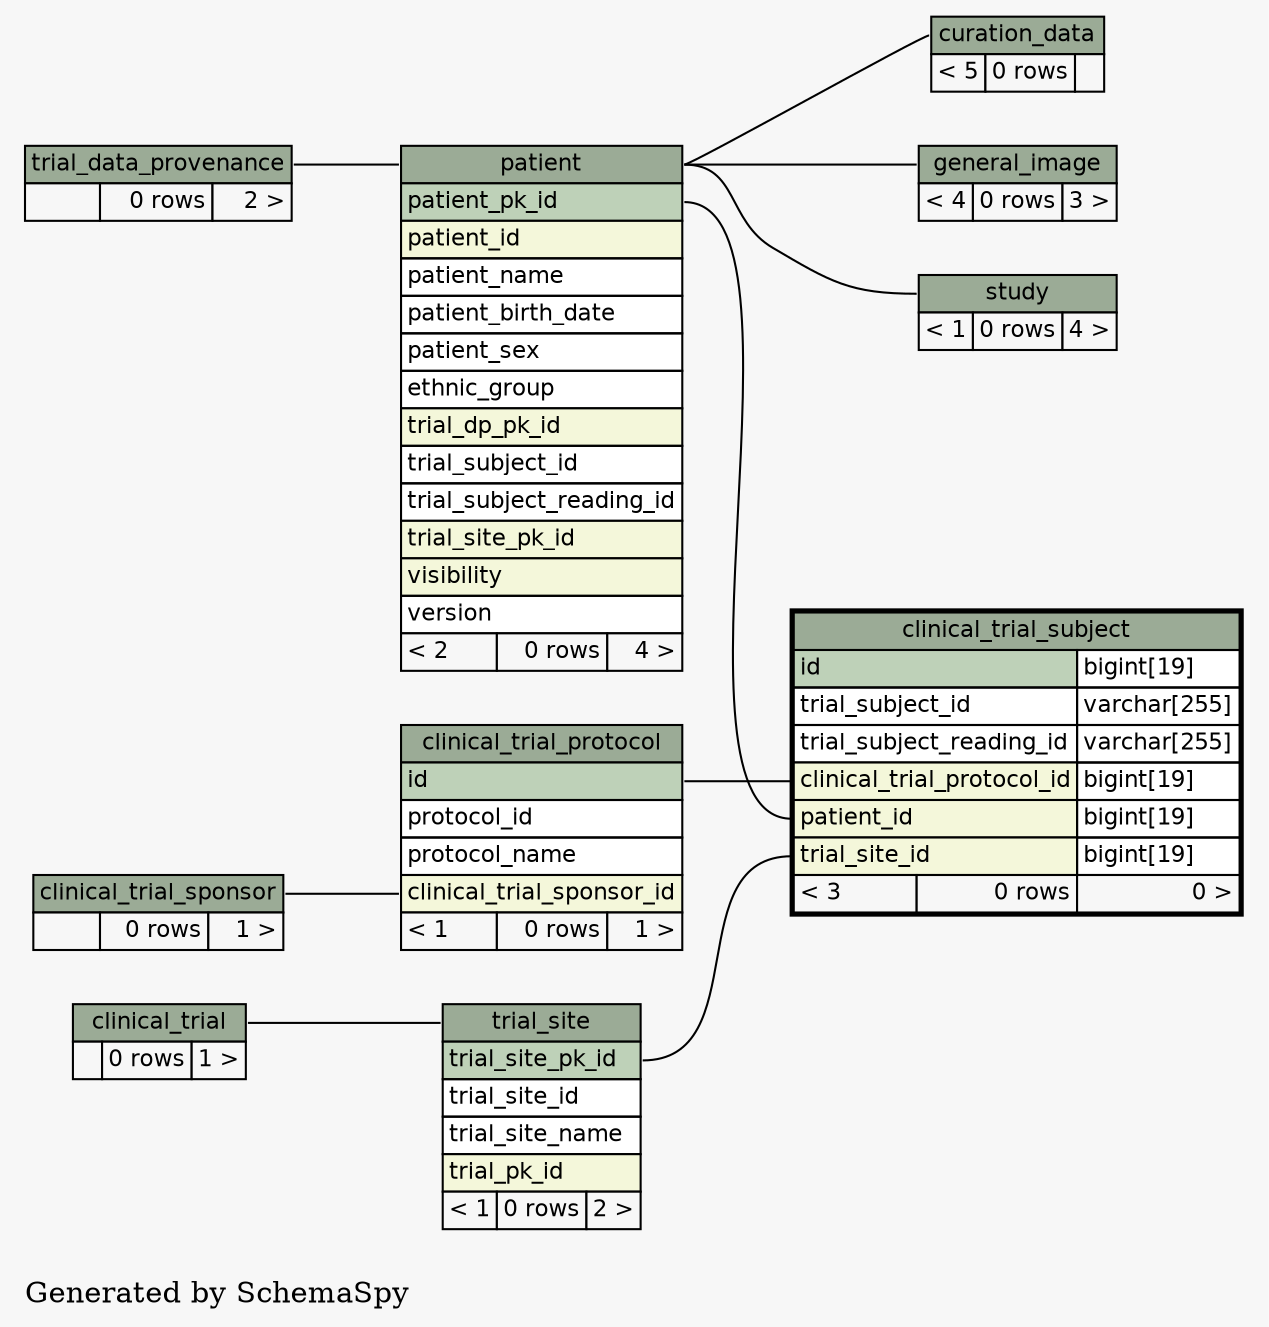 // dot 2.16.1 on Linux 2.6.25.6-27.fc8
digraph "twoDegreesRelationshipsGraph" {
  graph [
    rankdir="RL"
    bgcolor="#f7f7f7"
    label="\nGenerated by SchemaSpy"
    labeljust="l"
  ];
  node [
    fontname="Helvetica"
    fontsize="11"
    shape="plaintext"
  ];
  edge [
    arrowsize="0.8"
  ];
  "clinical_trial_protocol":"clinical_trial_sponsor_id":w -> "clinical_trial_sponsor":"clinical_trial_sponsor.heading":e [arrowtail=crowtee arrowhead=none];
  "clinical_trial_subject":"clinical_trial_protocol_id":w -> "clinical_trial_protocol":"id":e [arrowtail=crowtee arrowhead=none];
  "clinical_trial_subject":"patient_id":w -> "patient":"patient_pk_id":e [arrowtail=crowtee arrowhead=none];
  "clinical_trial_subject":"trial_site_id":w -> "trial_site":"trial_site_pk_id":e [arrowtail=crowtee arrowhead=none];
  "curation_data":"curation_data.heading":w -> "patient":"patient.heading":e [arrowtail=crowodot arrowhead=none];
  "general_image":"general_image.heading":w -> "patient":"patient.heading":e [arrowtail=crowodot arrowhead=none];
  "patient":"patient.heading":w -> "trial_data_provenance":"trial_data_provenance.heading":e [arrowtail=crowodot arrowhead=none];
  "study":"study.heading":w -> "patient":"patient.heading":e [arrowtail=crowodot arrowhead=none];
  "trial_site":"trial_site.heading":w -> "clinical_trial":"clinical_trial.heading":e [arrowtail=crowodot arrowhead=none];
  "clinical_trial" [
    label=<
    <TABLE BORDER="0" CELLBORDER="1" CELLSPACING="0" BGCOLOR="#ffffff">
      <TR><TD PORT="clinical_trial.heading" COLSPAN="3" BGCOLOR="#9bab96" ALIGN="CENTER">clinical_trial</TD></TR>
      <TR><TD ALIGN="LEFT" BGCOLOR="#f7f7f7">  </TD><TD ALIGN="RIGHT" BGCOLOR="#f7f7f7">0 rows</TD><TD ALIGN="RIGHT" BGCOLOR="#f7f7f7">1 &gt;</TD></TR>
    </TABLE>>
    URL="clinical_trial.html#graph"
    tooltip="clinical_trial"
  ];
  "clinical_trial_protocol" [
    label=<
    <TABLE BORDER="0" CELLBORDER="1" CELLSPACING="0" BGCOLOR="#ffffff">
      <TR><TD PORT="clinical_trial_protocol.heading" COLSPAN="3" BGCOLOR="#9bab96" ALIGN="CENTER">clinical_trial_protocol</TD></TR>
      <TR><TD PORT="id" COLSPAN="3" BGCOLOR="#bed1b8" ALIGN="LEFT">id</TD></TR>
      <TR><TD PORT="protocol_id" COLSPAN="3" ALIGN="LEFT">protocol_id</TD></TR>
      <TR><TD PORT="protocol_name" COLSPAN="3" ALIGN="LEFT">protocol_name</TD></TR>
      <TR><TD PORT="clinical_trial_sponsor_id" COLSPAN="3" BGCOLOR="#f4f7da" ALIGN="LEFT">clinical_trial_sponsor_id</TD></TR>
      <TR><TD ALIGN="LEFT" BGCOLOR="#f7f7f7">&lt; 1</TD><TD ALIGN="RIGHT" BGCOLOR="#f7f7f7">0 rows</TD><TD ALIGN="RIGHT" BGCOLOR="#f7f7f7">1 &gt;</TD></TR>
    </TABLE>>
    URL="clinical_trial_protocol.html#graph"
    tooltip="clinical_trial_protocol"
  ];
  "clinical_trial_sponsor" [
    label=<
    <TABLE BORDER="0" CELLBORDER="1" CELLSPACING="0" BGCOLOR="#ffffff">
      <TR><TD PORT="clinical_trial_sponsor.heading" COLSPAN="3" BGCOLOR="#9bab96" ALIGN="CENTER">clinical_trial_sponsor</TD></TR>
      <TR><TD ALIGN="LEFT" BGCOLOR="#f7f7f7">  </TD><TD ALIGN="RIGHT" BGCOLOR="#f7f7f7">0 rows</TD><TD ALIGN="RIGHT" BGCOLOR="#f7f7f7">1 &gt;</TD></TR>
    </TABLE>>
    URL="clinical_trial_sponsor.html#graph"
    tooltip="clinical_trial_sponsor"
  ];
  "clinical_trial_subject" [
    label=<
    <TABLE BORDER="2" CELLBORDER="1" CELLSPACING="0" BGCOLOR="#ffffff">
      <TR><TD PORT="clinical_trial_subject.heading" COLSPAN="3" BGCOLOR="#9bab96" ALIGN="CENTER">clinical_trial_subject</TD></TR>
      <TR><TD PORT="id" COLSPAN="2" BGCOLOR="#bed1b8" ALIGN="LEFT">id</TD><TD PORT="id.type" ALIGN="LEFT">bigint[19]</TD></TR>
      <TR><TD PORT="trial_subject_id" COLSPAN="2" ALIGN="LEFT">trial_subject_id</TD><TD PORT="trial_subject_id.type" ALIGN="LEFT">varchar[255]</TD></TR>
      <TR><TD PORT="trial_subject_reading_id" COLSPAN="2" ALIGN="LEFT">trial_subject_reading_id</TD><TD PORT="trial_subject_reading_id.type" ALIGN="LEFT">varchar[255]</TD></TR>
      <TR><TD PORT="clinical_trial_protocol_id" COLSPAN="2" BGCOLOR="#f4f7da" ALIGN="LEFT">clinical_trial_protocol_id</TD><TD PORT="clinical_trial_protocol_id.type" ALIGN="LEFT">bigint[19]</TD></TR>
      <TR><TD PORT="patient_id" COLSPAN="2" BGCOLOR="#f4f7da" ALIGN="LEFT">patient_id</TD><TD PORT="patient_id.type" ALIGN="LEFT">bigint[19]</TD></TR>
      <TR><TD PORT="trial_site_id" COLSPAN="2" BGCOLOR="#f4f7da" ALIGN="LEFT">trial_site_id</TD><TD PORT="trial_site_id.type" ALIGN="LEFT">bigint[19]</TD></TR>
      <TR><TD ALIGN="LEFT" BGCOLOR="#f7f7f7">&lt; 3</TD><TD ALIGN="RIGHT" BGCOLOR="#f7f7f7">0 rows</TD><TD ALIGN="RIGHT" BGCOLOR="#f7f7f7">0 &gt;</TD></TR>
    </TABLE>>
    URL="clinical_trial_subject.html#"
    tooltip="clinical_trial_subject"
  ];
  "curation_data" [
    label=<
    <TABLE BORDER="0" CELLBORDER="1" CELLSPACING="0" BGCOLOR="#ffffff">
      <TR><TD PORT="curation_data.heading" COLSPAN="3" BGCOLOR="#9bab96" ALIGN="CENTER">curation_data</TD></TR>
      <TR><TD ALIGN="LEFT" BGCOLOR="#f7f7f7">&lt; 5</TD><TD ALIGN="RIGHT" BGCOLOR="#f7f7f7">0 rows</TD><TD ALIGN="RIGHT" BGCOLOR="#f7f7f7">  </TD></TR>
    </TABLE>>
    URL="curation_data.html#graph"
    tooltip="curation_data"
  ];
  "general_image" [
    label=<
    <TABLE BORDER="0" CELLBORDER="1" CELLSPACING="0" BGCOLOR="#ffffff">
      <TR><TD PORT="general_image.heading" COLSPAN="3" BGCOLOR="#9bab96" ALIGN="CENTER">general_image</TD></TR>
      <TR><TD ALIGN="LEFT" BGCOLOR="#f7f7f7">&lt; 4</TD><TD ALIGN="RIGHT" BGCOLOR="#f7f7f7">0 rows</TD><TD ALIGN="RIGHT" BGCOLOR="#f7f7f7">3 &gt;</TD></TR>
    </TABLE>>
    URL="general_image.html#graph"
    tooltip="general_image"
  ];
  "patient" [
    label=<
    <TABLE BORDER="0" CELLBORDER="1" CELLSPACING="0" BGCOLOR="#ffffff">
      <TR><TD PORT="patient.heading" COLSPAN="3" BGCOLOR="#9bab96" ALIGN="CENTER">patient</TD></TR>
      <TR><TD PORT="patient_pk_id" COLSPAN="3" BGCOLOR="#bed1b8" ALIGN="LEFT">patient_pk_id</TD></TR>
      <TR><TD PORT="patient_id" COLSPAN="3" BGCOLOR="#f4f7da" ALIGN="LEFT">patient_id</TD></TR>
      <TR><TD PORT="patient_name" COLSPAN="3" ALIGN="LEFT">patient_name</TD></TR>
      <TR><TD PORT="patient_birth_date" COLSPAN="3" ALIGN="LEFT">patient_birth_date</TD></TR>
      <TR><TD PORT="patient_sex" COLSPAN="3" ALIGN="LEFT">patient_sex</TD></TR>
      <TR><TD PORT="ethnic_group" COLSPAN="3" ALIGN="LEFT">ethnic_group</TD></TR>
      <TR><TD PORT="trial_dp_pk_id" COLSPAN="3" BGCOLOR="#f4f7da" ALIGN="LEFT">trial_dp_pk_id</TD></TR>
      <TR><TD PORT="trial_subject_id" COLSPAN="3" ALIGN="LEFT">trial_subject_id</TD></TR>
      <TR><TD PORT="trial_subject_reading_id" COLSPAN="3" ALIGN="LEFT">trial_subject_reading_id</TD></TR>
      <TR><TD PORT="trial_site_pk_id" COLSPAN="3" BGCOLOR="#f4f7da" ALIGN="LEFT">trial_site_pk_id</TD></TR>
      <TR><TD PORT="visibility" COLSPAN="3" BGCOLOR="#f4f7da" ALIGN="LEFT">visibility</TD></TR>
      <TR><TD PORT="version" COLSPAN="3" ALIGN="LEFT">version</TD></TR>
      <TR><TD ALIGN="LEFT" BGCOLOR="#f7f7f7">&lt; 2</TD><TD ALIGN="RIGHT" BGCOLOR="#f7f7f7">0 rows</TD><TD ALIGN="RIGHT" BGCOLOR="#f7f7f7">4 &gt;</TD></TR>
    </TABLE>>
    URL="patient.html#graph"
    tooltip="patient"
  ];
  "study" [
    label=<
    <TABLE BORDER="0" CELLBORDER="1" CELLSPACING="0" BGCOLOR="#ffffff">
      <TR><TD PORT="study.heading" COLSPAN="3" BGCOLOR="#9bab96" ALIGN="CENTER">study</TD></TR>
      <TR><TD ALIGN="LEFT" BGCOLOR="#f7f7f7">&lt; 1</TD><TD ALIGN="RIGHT" BGCOLOR="#f7f7f7">0 rows</TD><TD ALIGN="RIGHT" BGCOLOR="#f7f7f7">4 &gt;</TD></TR>
    </TABLE>>
    URL="study.html#graph"
    tooltip="study"
  ];
  "trial_data_provenance" [
    label=<
    <TABLE BORDER="0" CELLBORDER="1" CELLSPACING="0" BGCOLOR="#ffffff">
      <TR><TD PORT="trial_data_provenance.heading" COLSPAN="3" BGCOLOR="#9bab96" ALIGN="CENTER">trial_data_provenance</TD></TR>
      <TR><TD ALIGN="LEFT" BGCOLOR="#f7f7f7">  </TD><TD ALIGN="RIGHT" BGCOLOR="#f7f7f7">0 rows</TD><TD ALIGN="RIGHT" BGCOLOR="#f7f7f7">2 &gt;</TD></TR>
    </TABLE>>
    URL="trial_data_provenance.html#graph"
    tooltip="trial_data_provenance"
  ];
  "trial_site" [
    label=<
    <TABLE BORDER="0" CELLBORDER="1" CELLSPACING="0" BGCOLOR="#ffffff">
      <TR><TD PORT="trial_site.heading" COLSPAN="3" BGCOLOR="#9bab96" ALIGN="CENTER">trial_site</TD></TR>
      <TR><TD PORT="trial_site_pk_id" COLSPAN="3" BGCOLOR="#bed1b8" ALIGN="LEFT">trial_site_pk_id</TD></TR>
      <TR><TD PORT="trial_site_id" COLSPAN="3" ALIGN="LEFT">trial_site_id</TD></TR>
      <TR><TD PORT="trial_site_name" COLSPAN="3" ALIGN="LEFT">trial_site_name</TD></TR>
      <TR><TD PORT="trial_pk_id" COLSPAN="3" BGCOLOR="#f4f7da" ALIGN="LEFT">trial_pk_id</TD></TR>
      <TR><TD ALIGN="LEFT" BGCOLOR="#f7f7f7">&lt; 1</TD><TD ALIGN="RIGHT" BGCOLOR="#f7f7f7">0 rows</TD><TD ALIGN="RIGHT" BGCOLOR="#f7f7f7">2 &gt;</TD></TR>
    </TABLE>>
    URL="trial_site.html#graph"
    tooltip="trial_site"
  ];
}
